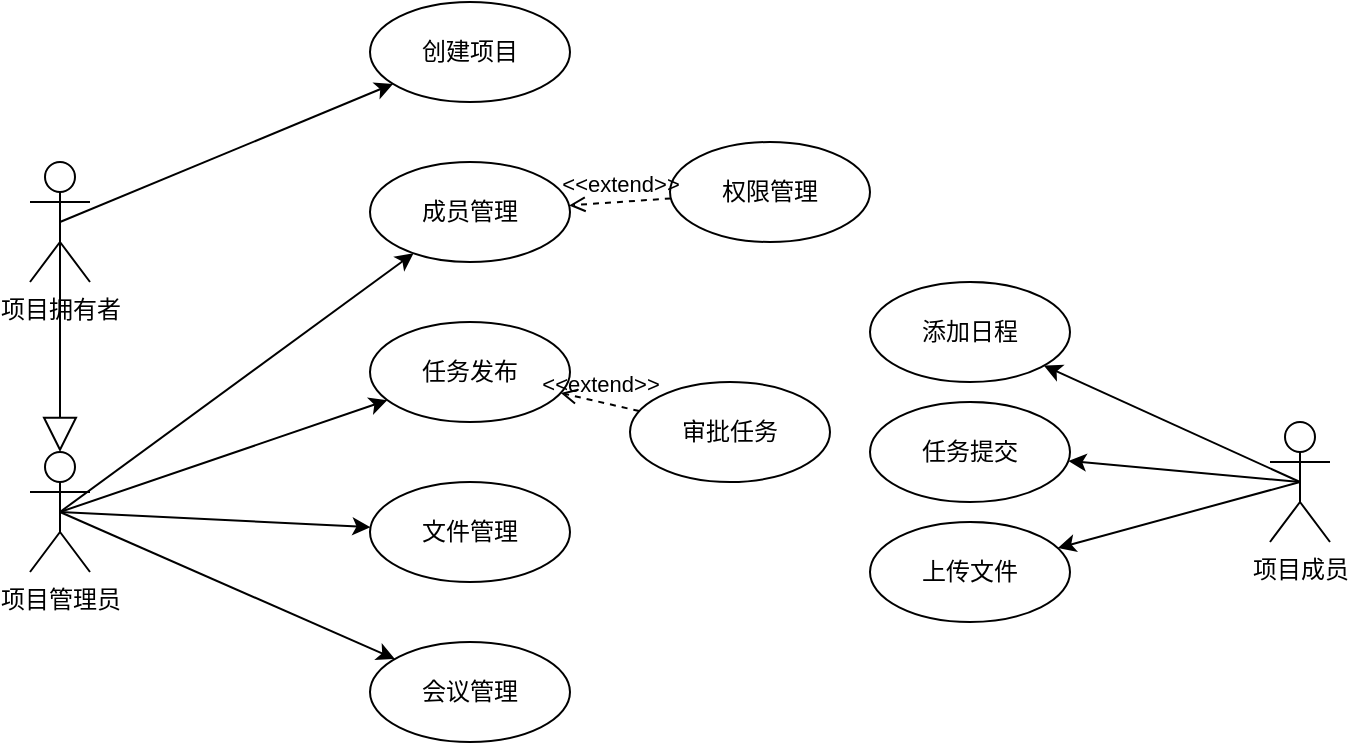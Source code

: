 <mxfile>
    <diagram id="uh9X4cpVvRO0RbKKqcz5" name="第 1 页">
        <mxGraphModel dx="823" dy="603" grid="1" gridSize="10" guides="1" tooltips="1" connect="1" arrows="1" fold="1" page="1" pageScale="1" pageWidth="827" pageHeight="1169" math="0" shadow="0">
            <root>
                <mxCell id="0"/>
                <mxCell id="1" parent="0"/>
                <mxCell id="13" value="创建项目" style="ellipse;whiteSpace=wrap;html=1;" vertex="1" parent="1">
                    <mxGeometry x="210" y="710" width="100" height="50" as="geometry"/>
                </mxCell>
                <mxCell id="14" value="任务发布" style="ellipse;whiteSpace=wrap;html=1;" vertex="1" parent="1">
                    <mxGeometry x="210" y="870" width="100" height="50" as="geometry"/>
                </mxCell>
                <mxCell id="15" value="任务提交" style="ellipse;whiteSpace=wrap;html=1;" vertex="1" parent="1">
                    <mxGeometry x="460" y="910" width="100" height="50" as="geometry"/>
                </mxCell>
                <mxCell id="16" value="成员管理" style="ellipse;whiteSpace=wrap;html=1;" vertex="1" parent="1">
                    <mxGeometry x="210" y="790" width="100" height="50" as="geometry"/>
                </mxCell>
                <mxCell id="17" value="权限管理" style="ellipse;whiteSpace=wrap;html=1;" vertex="1" parent="1">
                    <mxGeometry x="360" y="780" width="100" height="50" as="geometry"/>
                </mxCell>
                <mxCell id="18" value="&amp;lt;&amp;lt;extend&amp;gt;&amp;gt;" style="html=1;verticalAlign=bottom;labelBackgroundColor=none;endArrow=open;endFill=0;dashed=1;strokeWidth=1;endSize=6;" edge="1" parent="1" source="17" target="16">
                    <mxGeometry width="160" relative="1" as="geometry">
                        <mxPoint x="140" y="70" as="sourcePoint"/>
                        <mxPoint x="300" y="70" as="targetPoint"/>
                    </mxGeometry>
                </mxCell>
                <mxCell id="19" value="会议管理" style="ellipse;whiteSpace=wrap;html=1;" vertex="1" parent="1">
                    <mxGeometry x="210" y="1030" width="100" height="50" as="geometry"/>
                </mxCell>
                <mxCell id="20" value="文件管理" style="ellipse;whiteSpace=wrap;html=1;" vertex="1" parent="1">
                    <mxGeometry x="210" y="950" width="100" height="50" as="geometry"/>
                </mxCell>
                <mxCell id="21" value="上传文件" style="ellipse;whiteSpace=wrap;html=1;" vertex="1" parent="1">
                    <mxGeometry x="460" y="970" width="100" height="50" as="geometry"/>
                </mxCell>
                <mxCell id="22" value="审批任务" style="ellipse;whiteSpace=wrap;html=1;" vertex="1" parent="1">
                    <mxGeometry x="340" y="900" width="100" height="50" as="geometry"/>
                </mxCell>
                <mxCell id="23" value="&amp;lt;&amp;lt;extend&amp;gt;&amp;gt;" style="html=1;verticalAlign=bottom;labelBackgroundColor=none;endArrow=open;endFill=0;dashed=1;strokeWidth=1;endSize=6;" edge="1" parent="1" source="22" target="14">
                    <mxGeometry width="160" relative="1" as="geometry">
                        <mxPoint x="243.133" y="133.71" as="sourcePoint"/>
                        <mxPoint x="176.816" y="146.222" as="targetPoint"/>
                    </mxGeometry>
                </mxCell>
                <mxCell id="24" style="edgeStyle=none;html=1;exitX=0.5;exitY=0.5;exitDx=0;exitDy=0;exitPerimeter=0;strokeWidth=1;endArrow=classic;endFill=1;endSize=6;" edge="1" parent="1" source="26" target="13">
                    <mxGeometry relative="1" as="geometry"/>
                </mxCell>
                <mxCell id="25" style="edgeStyle=none;html=1;exitX=0.5;exitY=0.5;exitDx=0;exitDy=0;exitPerimeter=0;entryX=0.5;entryY=0;entryDx=0;entryDy=0;entryPerimeter=0;strokeWidth=1;endArrow=block;endFill=0;endSize=15;" edge="1" parent="1" source="26" target="31">
                    <mxGeometry relative="1" as="geometry"/>
                </mxCell>
                <mxCell id="26" value="项目拥有者" style="shape=umlActor;verticalLabelPosition=bottom;verticalAlign=top;html=1;outlineConnect=0;" vertex="1" parent="1">
                    <mxGeometry x="40" y="790" width="30" height="60" as="geometry"/>
                </mxCell>
                <mxCell id="27" style="edgeStyle=none;html=1;exitX=0.5;exitY=0.5;exitDx=0;exitDy=0;exitPerimeter=0;strokeWidth=1;endArrow=classic;endFill=1;endSize=6;" edge="1" parent="1" source="31" target="16">
                    <mxGeometry relative="1" as="geometry"/>
                </mxCell>
                <mxCell id="28" style="edgeStyle=none;html=1;exitX=0.5;exitY=0.5;exitDx=0;exitDy=0;exitPerimeter=0;strokeWidth=1;endArrow=classic;endFill=1;endSize=6;" edge="1" parent="1" source="31" target="14">
                    <mxGeometry relative="1" as="geometry"/>
                </mxCell>
                <mxCell id="29" style="edgeStyle=none;html=1;exitX=0.5;exitY=0.5;exitDx=0;exitDy=0;exitPerimeter=0;strokeWidth=1;endArrow=classic;endFill=1;endSize=6;" edge="1" parent="1" source="31" target="20">
                    <mxGeometry relative="1" as="geometry"/>
                </mxCell>
                <mxCell id="30" style="edgeStyle=none;html=1;exitX=0.5;exitY=0.5;exitDx=0;exitDy=0;exitPerimeter=0;strokeWidth=1;endArrow=classic;endFill=1;endSize=6;" edge="1" parent="1" source="31" target="19">
                    <mxGeometry relative="1" as="geometry"/>
                </mxCell>
                <mxCell id="31" value="项目管理员" style="shape=umlActor;verticalLabelPosition=bottom;verticalAlign=top;html=1;outlineConnect=0;" vertex="1" parent="1">
                    <mxGeometry x="40" y="935" width="30" height="60" as="geometry"/>
                </mxCell>
                <mxCell id="32" style="edgeStyle=none;html=1;exitX=0.5;exitY=0.5;exitDx=0;exitDy=0;exitPerimeter=0;strokeWidth=1;endArrow=classic;endFill=1;endSize=6;" edge="1" parent="1" source="34" target="15">
                    <mxGeometry relative="1" as="geometry"/>
                </mxCell>
                <mxCell id="33" style="edgeStyle=none;html=1;exitX=0.5;exitY=0.5;exitDx=0;exitDy=0;exitPerimeter=0;" edge="1" parent="1" source="34" target="21">
                    <mxGeometry relative="1" as="geometry"/>
                </mxCell>
                <mxCell id="36" style="edgeStyle=none;html=1;exitX=0.5;exitY=0.5;exitDx=0;exitDy=0;exitPerimeter=0;" edge="1" parent="1" source="34" target="35">
                    <mxGeometry relative="1" as="geometry"/>
                </mxCell>
                <mxCell id="34" value="项目成员" style="shape=umlActor;verticalLabelPosition=bottom;verticalAlign=top;html=1;outlineConnect=0;" vertex="1" parent="1">
                    <mxGeometry x="660" y="920" width="30" height="60" as="geometry"/>
                </mxCell>
                <mxCell id="35" value="添加日程" style="ellipse;whiteSpace=wrap;html=1;" vertex="1" parent="1">
                    <mxGeometry x="460" y="850" width="100" height="50" as="geometry"/>
                </mxCell>
            </root>
        </mxGraphModel>
    </diagram>
</mxfile>